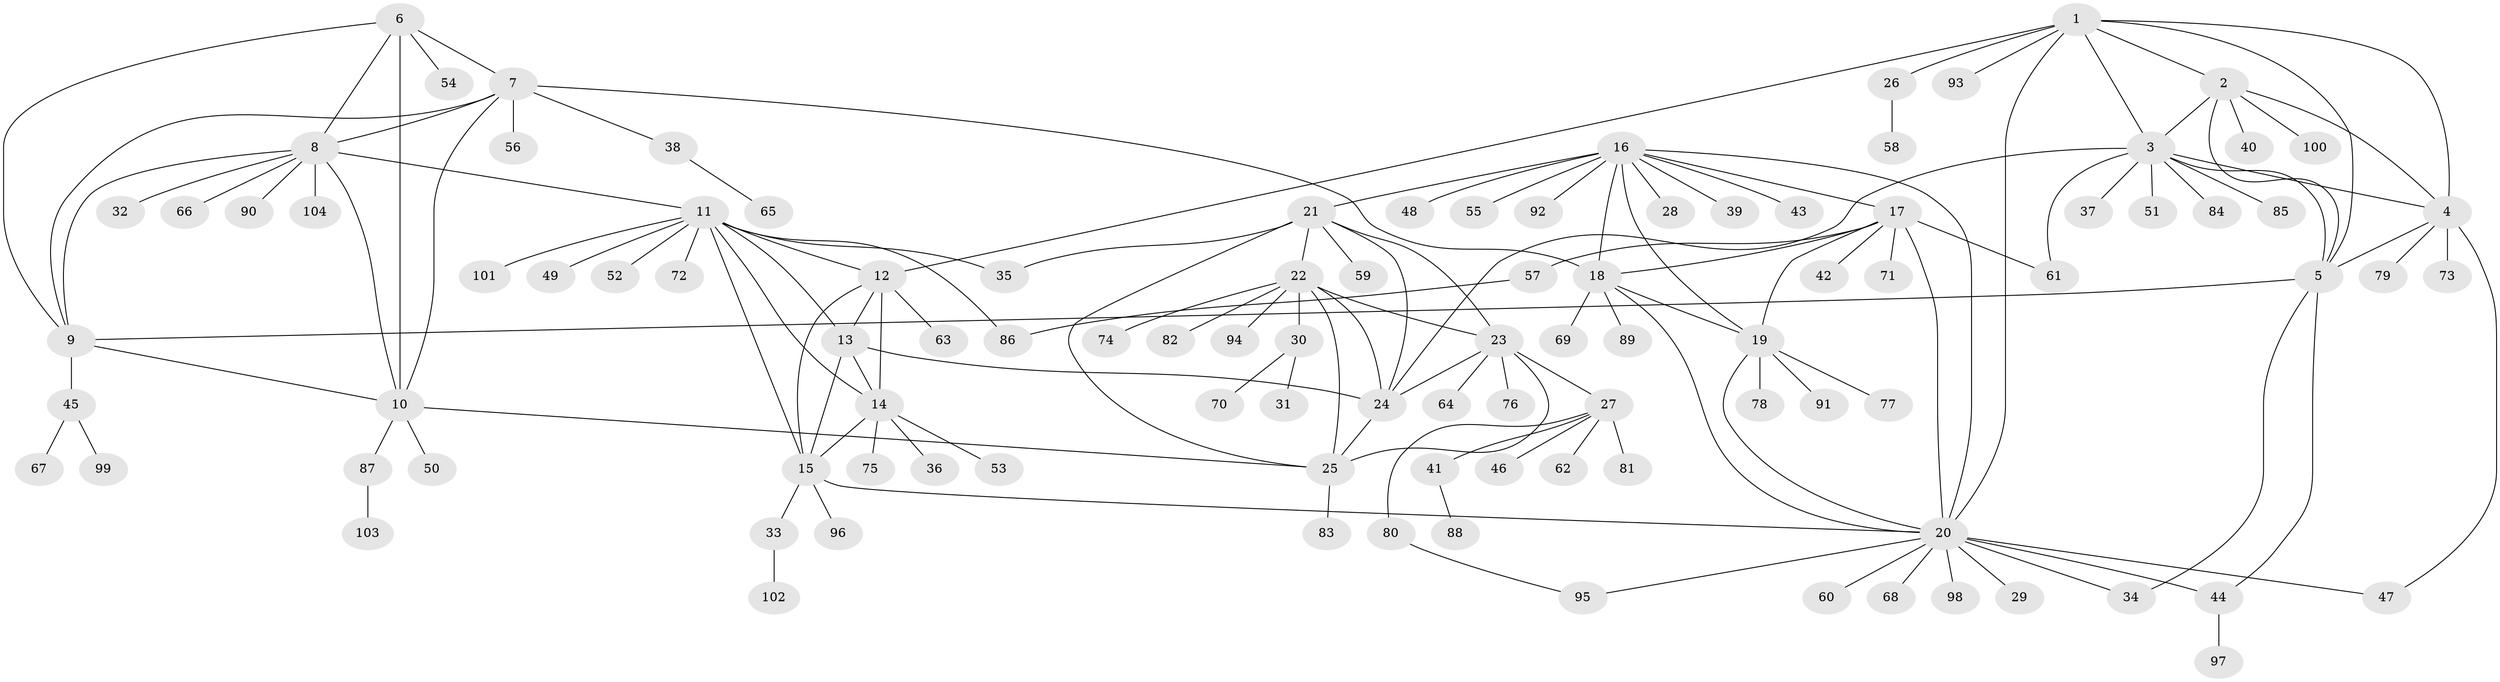 // Generated by graph-tools (version 1.1) at 2025/02/03/09/25 03:02:32]
// undirected, 104 vertices, 146 edges
graph export_dot {
graph [start="1"]
  node [color=gray90,style=filled];
  1;
  2;
  3;
  4;
  5;
  6;
  7;
  8;
  9;
  10;
  11;
  12;
  13;
  14;
  15;
  16;
  17;
  18;
  19;
  20;
  21;
  22;
  23;
  24;
  25;
  26;
  27;
  28;
  29;
  30;
  31;
  32;
  33;
  34;
  35;
  36;
  37;
  38;
  39;
  40;
  41;
  42;
  43;
  44;
  45;
  46;
  47;
  48;
  49;
  50;
  51;
  52;
  53;
  54;
  55;
  56;
  57;
  58;
  59;
  60;
  61;
  62;
  63;
  64;
  65;
  66;
  67;
  68;
  69;
  70;
  71;
  72;
  73;
  74;
  75;
  76;
  77;
  78;
  79;
  80;
  81;
  82;
  83;
  84;
  85;
  86;
  87;
  88;
  89;
  90;
  91;
  92;
  93;
  94;
  95;
  96;
  97;
  98;
  99;
  100;
  101;
  102;
  103;
  104;
  1 -- 2;
  1 -- 3;
  1 -- 4;
  1 -- 5;
  1 -- 12;
  1 -- 20;
  1 -- 26;
  1 -- 93;
  2 -- 3;
  2 -- 4;
  2 -- 5;
  2 -- 40;
  2 -- 100;
  3 -- 4;
  3 -- 5;
  3 -- 24;
  3 -- 37;
  3 -- 51;
  3 -- 61;
  3 -- 84;
  3 -- 85;
  4 -- 5;
  4 -- 47;
  4 -- 73;
  4 -- 79;
  5 -- 9;
  5 -- 34;
  5 -- 44;
  6 -- 7;
  6 -- 8;
  6 -- 9;
  6 -- 10;
  6 -- 54;
  7 -- 8;
  7 -- 9;
  7 -- 10;
  7 -- 18;
  7 -- 38;
  7 -- 56;
  8 -- 9;
  8 -- 10;
  8 -- 11;
  8 -- 32;
  8 -- 66;
  8 -- 90;
  8 -- 104;
  9 -- 10;
  9 -- 45;
  10 -- 25;
  10 -- 50;
  10 -- 87;
  11 -- 12;
  11 -- 13;
  11 -- 14;
  11 -- 15;
  11 -- 35;
  11 -- 49;
  11 -- 52;
  11 -- 72;
  11 -- 86;
  11 -- 101;
  12 -- 13;
  12 -- 14;
  12 -- 15;
  12 -- 63;
  13 -- 14;
  13 -- 15;
  13 -- 24;
  14 -- 15;
  14 -- 36;
  14 -- 53;
  14 -- 75;
  15 -- 20;
  15 -- 33;
  15 -- 96;
  16 -- 17;
  16 -- 18;
  16 -- 19;
  16 -- 20;
  16 -- 21;
  16 -- 28;
  16 -- 39;
  16 -- 43;
  16 -- 48;
  16 -- 55;
  16 -- 92;
  17 -- 18;
  17 -- 19;
  17 -- 20;
  17 -- 42;
  17 -- 57;
  17 -- 61;
  17 -- 71;
  18 -- 19;
  18 -- 20;
  18 -- 69;
  18 -- 89;
  19 -- 20;
  19 -- 77;
  19 -- 78;
  19 -- 91;
  20 -- 29;
  20 -- 34;
  20 -- 44;
  20 -- 47;
  20 -- 60;
  20 -- 68;
  20 -- 95;
  20 -- 98;
  21 -- 22;
  21 -- 23;
  21 -- 24;
  21 -- 25;
  21 -- 35;
  21 -- 59;
  22 -- 23;
  22 -- 24;
  22 -- 25;
  22 -- 30;
  22 -- 74;
  22 -- 82;
  22 -- 94;
  23 -- 24;
  23 -- 25;
  23 -- 27;
  23 -- 64;
  23 -- 76;
  24 -- 25;
  25 -- 83;
  26 -- 58;
  27 -- 41;
  27 -- 46;
  27 -- 62;
  27 -- 80;
  27 -- 81;
  30 -- 31;
  30 -- 70;
  33 -- 102;
  38 -- 65;
  41 -- 88;
  44 -- 97;
  45 -- 67;
  45 -- 99;
  57 -- 86;
  80 -- 95;
  87 -- 103;
}
